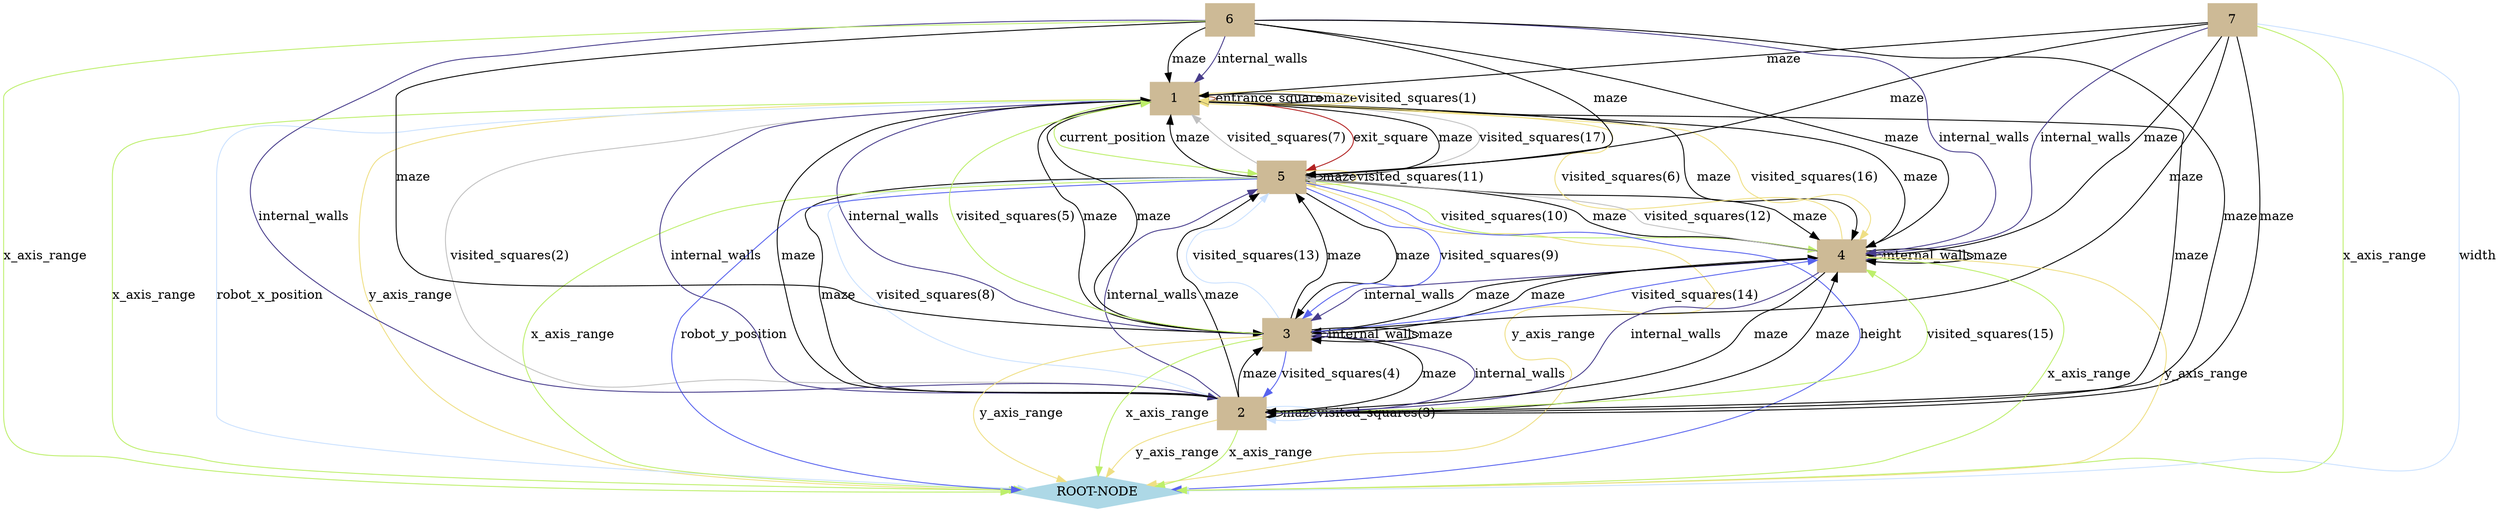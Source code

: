 digraph state {
 graph [fontsize=12]
rankdir=TB;
"1" -> "5" [label = "exit_square", color = "firebrick"];
"1" -> "1" [label = "entrance_square", color = "sienna"];
"7" -> "4" [label = "internal_walls", color = "SlateBlue4"];
"6" -> "4" [label = "internal_walls", color = "SlateBlue4"];
"6" -> "2" [label = "internal_walls", color = "SlateBlue4"];
"6" -> "1" [label = "internal_walls", color = "SlateBlue4"];
"4" -> "4" [label = "internal_walls", color = "SlateBlue4"];
"4" -> "3" [label = "internal_walls", color = "SlateBlue4"];
"4" -> "2" [label = "internal_walls", color = "SlateBlue4"];
"3" -> "3" [label = "internal_walls", color = "SlateBlue4"];
"2" -> "5" [label = "internal_walls", color = "SlateBlue4"];
"2" -> "3" [label = "internal_walls", color = "SlateBlue4"];
"2" -> "1" [label = "internal_walls", color = "SlateBlue4"];
"1" -> "3" [label = "internal_walls", color = "SlateBlue4"];
"7" -> "5" [label = "maze", color = "black"];
"7" -> "4" [label = "maze", color = "black"];
"7" -> "3" [label = "maze", color = "black"];
"7" -> "2" [label = "maze", color = "black"];
"7" -> "1" [label = "maze", color = "black"];
"6" -> "5" [label = "maze", color = "black"];
"6" -> "4" [label = "maze", color = "black"];
"6" -> "3" [label = "maze", color = "black"];
"6" -> "2" [label = "maze", color = "black"];
"6" -> "1" [label = "maze", color = "black"];
"5" -> "5" [label = "maze", color = "black"];
"5" -> "4" [label = "maze", color = "black"];
"5" -> "3" [label = "maze", color = "black"];
"5" -> "2" [label = "maze", color = "black"];
"5" -> "1" [label = "maze", color = "black"];
"4" -> "5" [label = "maze", color = "black"];
"4" -> "4" [label = "maze", color = "black"];
"4" -> "3" [label = "maze", color = "black"];
"4" -> "2" [label = "maze", color = "black"];
"4" -> "1" [label = "maze", color = "black"];
"3" -> "5" [label = "maze", color = "black"];
"3" -> "4" [label = "maze", color = "black"];
"3" -> "3" [label = "maze", color = "black"];
"3" -> "2" [label = "maze", color = "black"];
"3" -> "1" [label = "maze", color = "black"];
"2" -> "5" [label = "maze", color = "black"];
"2" -> "4" [label = "maze", color = "black"];
"2" -> "3" [label = "maze", color = "black"];
"2" -> "2" [label = "maze", color = "black"];
"2" -> "1" [label = "maze", color = "black"];
"1" -> "5" [label = "maze", color = "black"];
"1" -> "4" [label = "maze", color = "black"];
"1" -> "3" [label = "maze", color = "black"];
"1" -> "2" [label = "maze", color = "black"];
"1" -> "1" [label = "maze", color = "black"];
"5" -> "ROOT-NODE" [label = "y_axis_range", color = "#efdf84"];
"4" -> "ROOT-NODE" [label = "y_axis_range", color = "#efdf84"];
"3" -> "ROOT-NODE" [label = "y_axis_range", color = "#efdf84"];
"2" -> "ROOT-NODE" [label = "y_axis_range", color = "#efdf84"];
"1" -> "ROOT-NODE" [label = "y_axis_range", color = "#efdf84"];
"7" -> "ROOT-NODE" [label = "x_axis_range", color = "#bdef6b"];
"6" -> "ROOT-NODE" [label = "x_axis_range", color = "#bdef6b"];
"5" -> "ROOT-NODE" [label = "x_axis_range", color = "#bdef6b"];
"4" -> "ROOT-NODE" [label = "x_axis_range", color = "#bdef6b"];
"3" -> "ROOT-NODE" [label = "x_axis_range", color = "#bdef6b"];
"2" -> "ROOT-NODE" [label = "x_axis_range", color = "#bdef6b"];
"1" -> "ROOT-NODE" [label = "x_axis_range", color = "#bdef6b"];
"5" -> "ROOT-NODE" [label = "height", color = "#5863ee"];
"7" -> "ROOT-NODE" [label = "width", color = "LightSteelBlue1"];
"1" -> "5" [label = "visited_squares(17)", color = "gray"];
"1" -> "4" [label = "visited_squares(16)", color = "#efdf84"];
"2" -> "4" [label = "visited_squares(15)", color = "#bdef6b"];
"3" -> "4" [label = "visited_squares(14)", color = "#5863ee"];
"3" -> "5" [label = "visited_squares(13)", color = "LightSteelBlue1"];
"4" -> "5" [label = "visited_squares(12)", color = "gray"];
"5" -> "5" [label = "visited_squares(11)", color = "#efdf84"];
"5" -> "4" [label = "visited_squares(10)", color = "#bdef6b"];
"5" -> "3" [label = "visited_squares(9)", color = "#5863ee"];
"5" -> "2" [label = "visited_squares(8)", color = "LightSteelBlue1"];
"5" -> "1" [label = "visited_squares(7)", color = "gray"];
"4" -> "1" [label = "visited_squares(6)", color = "#efdf84"];
"3" -> "1" [label = "visited_squares(5)", color = "#bdef6b"];
"3" -> "2" [label = "visited_squares(4)", color = "#5863ee"];
"2" -> "2" [label = "visited_squares(3)", color = "LightSteelBlue1"];
"1" -> "2" [label = "visited_squares(2)", color = "gray"];
"1" -> "1" [label = "visited_squares(1)", color = "#efdf84"];
"1" -> "5" [label = "current_position", color = "#bdef6b"];
"5" -> "ROOT-NODE" [label = "robot_y_position", color = "#5863ee"];
"1" -> "ROOT-NODE" [label = "robot_x_position", color = "LightSteelBlue1"];
"1" [color = "wheat3", style = "filled, solid", shape = "box"]
"5" [color = "wheat3", style = "filled, solid", shape = "box"]
"7" [color = "wheat3", style = "filled, solid", shape = "box"]
"4" [color = "wheat3", style = "filled, solid", shape = "box"]
"6" [color = "wheat3", style = "filled, solid", shape = "box"]
"2" [color = "wheat3", style = "filled, solid", shape = "box"]
"3" [color = "wheat3", style = "filled, solid", shape = "box"]
"ROOT-NODE" [color = "lightblue", style = "filled, solid", shape = "diamond"]
subgraph "cluster_OUTPUTS" {node [style=filled,color=white]; label="OUTPUTS"; style=filled;color=lightgrey; }
}